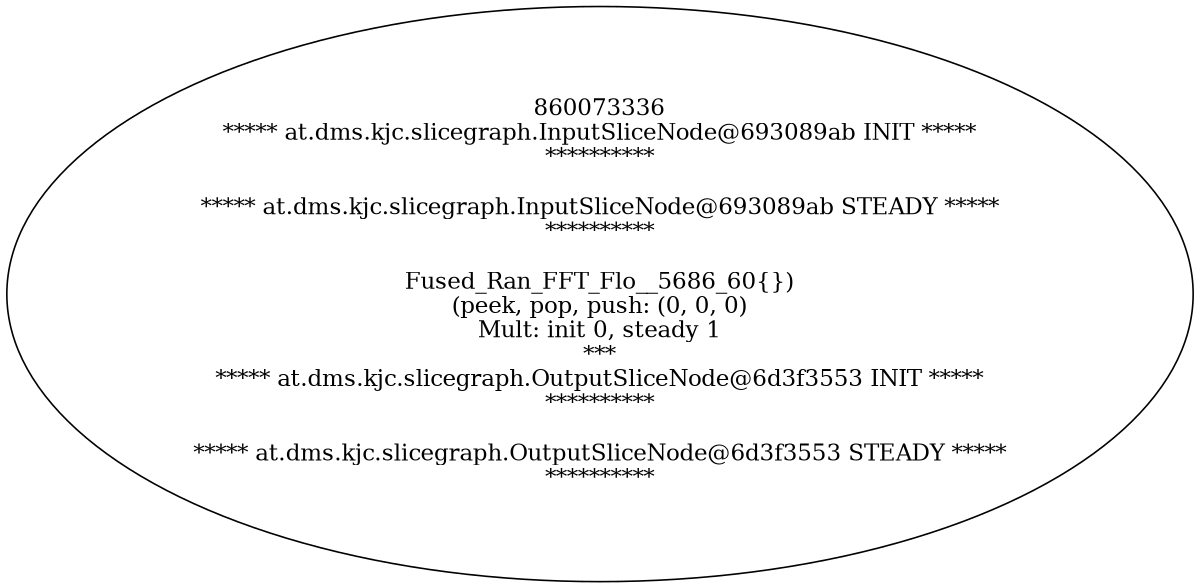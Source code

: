 digraph Flattend {
size = "8, 10.5";
860073336 [ label="860073336\n***** at.dms.kjc.slicegraph.InputSliceNode@693089ab INIT *****\n**********\n\n***** at.dms.kjc.slicegraph.InputSliceNode@693089ab STEADY *****\n**********\n\nFused_Ran_FFT_Flo__5686_60{})\n(peek, pop, push: (0, 0, 0)\nMult: init 0, steady 1\n *** \n***** at.dms.kjc.slicegraph.OutputSliceNode@6d3f3553 INIT *****\n**********\n\n***** at.dms.kjc.slicegraph.OutputSliceNode@6d3f3553 STEADY *****\n**********\n" ];
}
